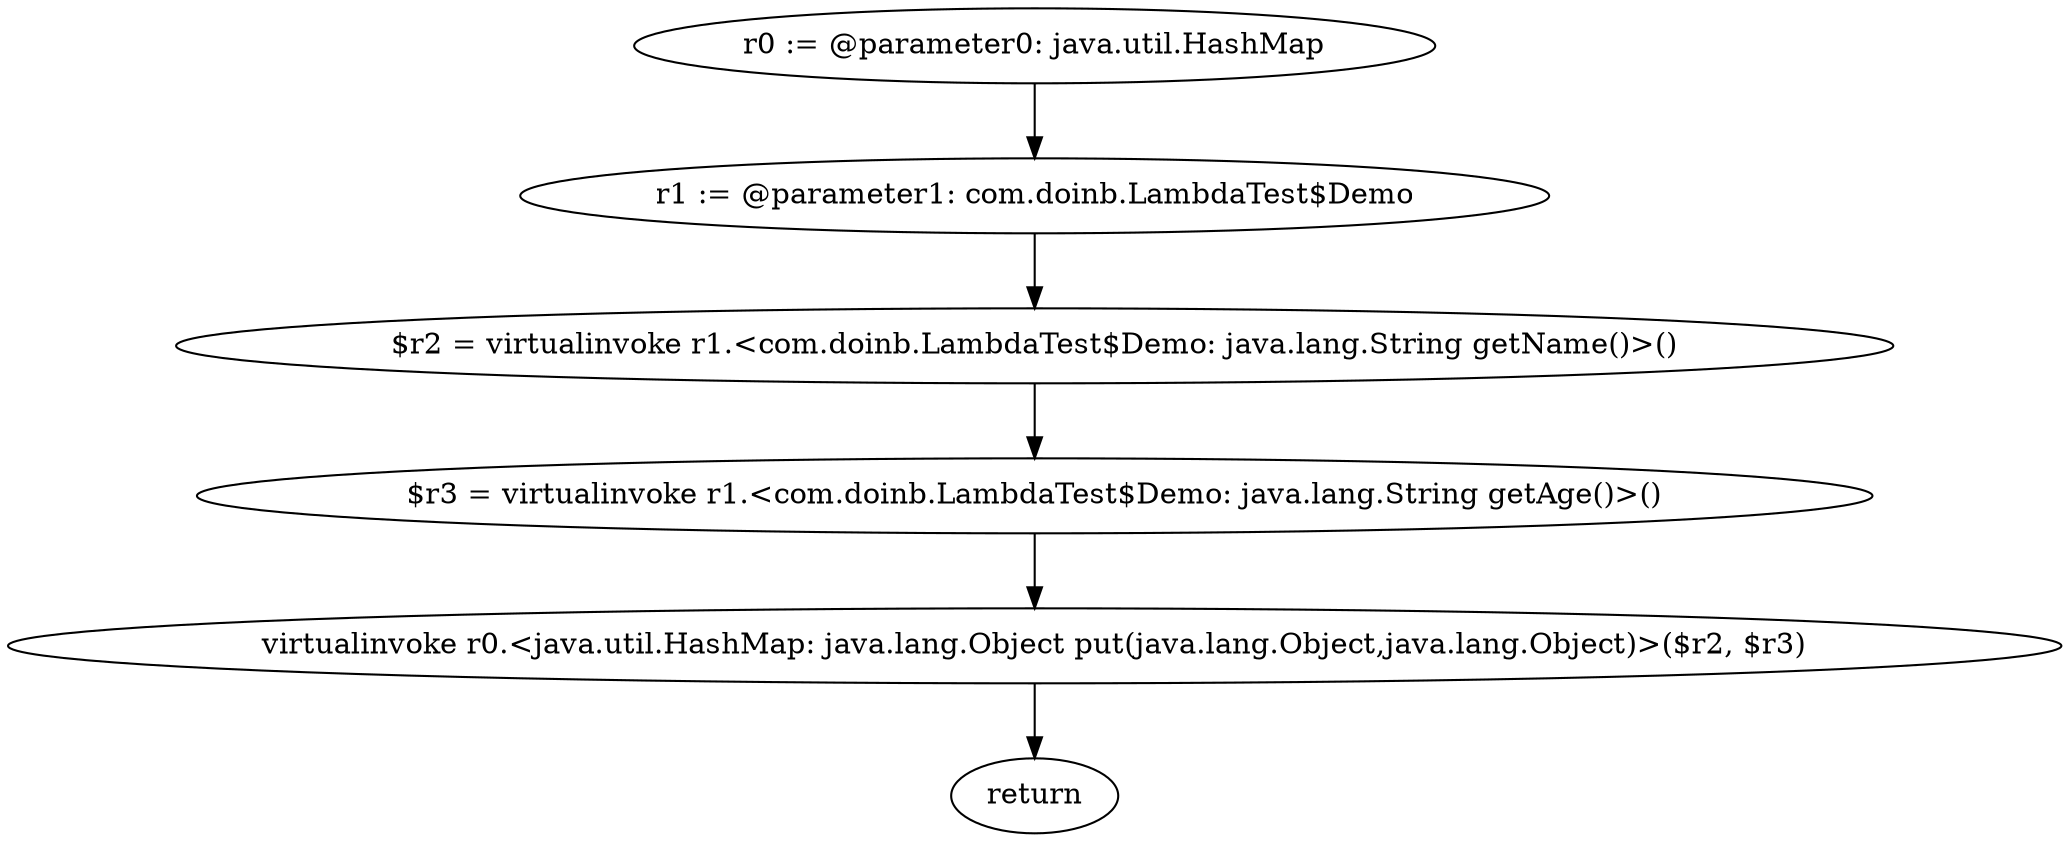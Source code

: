 digraph "unitGraph" {
    "r0 := @parameter0: java.util.HashMap"
    "r1 := @parameter1: com.doinb.LambdaTest$Demo"
    "$r2 = virtualinvoke r1.<com.doinb.LambdaTest$Demo: java.lang.String getName()>()"
    "$r3 = virtualinvoke r1.<com.doinb.LambdaTest$Demo: java.lang.String getAge()>()"
    "virtualinvoke r0.<java.util.HashMap: java.lang.Object put(java.lang.Object,java.lang.Object)>($r2, $r3)"
    "return"
    "r0 := @parameter0: java.util.HashMap"->"r1 := @parameter1: com.doinb.LambdaTest$Demo";
    "r1 := @parameter1: com.doinb.LambdaTest$Demo"->"$r2 = virtualinvoke r1.<com.doinb.LambdaTest$Demo: java.lang.String getName()>()";
    "$r2 = virtualinvoke r1.<com.doinb.LambdaTest$Demo: java.lang.String getName()>()"->"$r3 = virtualinvoke r1.<com.doinb.LambdaTest$Demo: java.lang.String getAge()>()";
    "$r3 = virtualinvoke r1.<com.doinb.LambdaTest$Demo: java.lang.String getAge()>()"->"virtualinvoke r0.<java.util.HashMap: java.lang.Object put(java.lang.Object,java.lang.Object)>($r2, $r3)";
    "virtualinvoke r0.<java.util.HashMap: java.lang.Object put(java.lang.Object,java.lang.Object)>($r2, $r3)"->"return";
}
